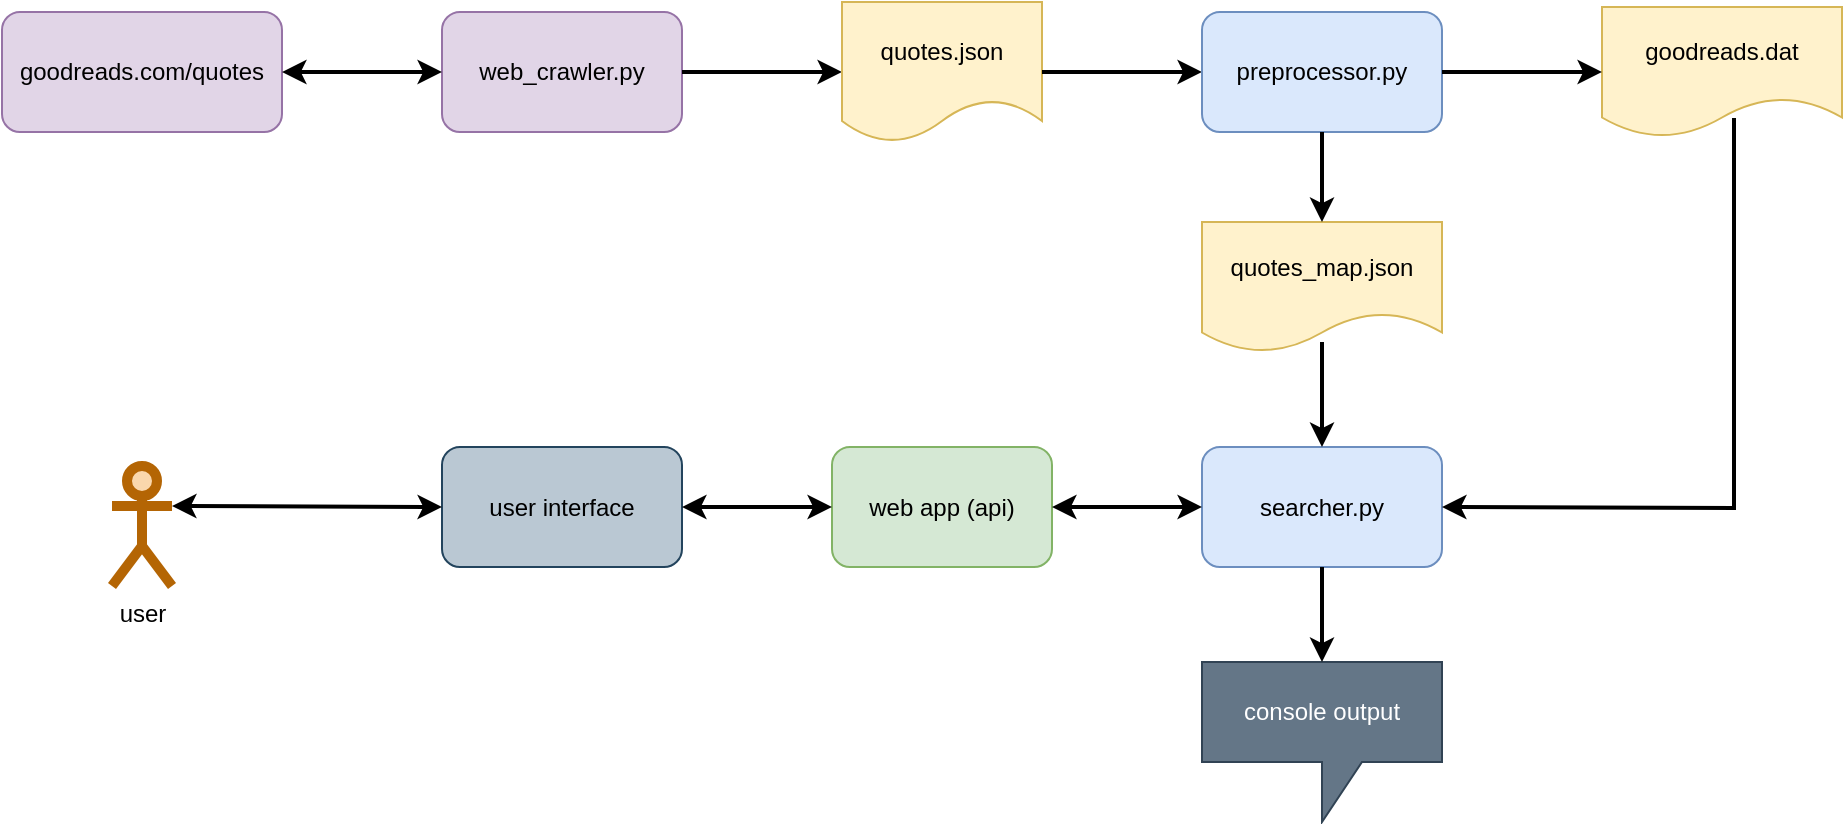 <mxfile version="22.1.3" type="github">
  <diagram name="Page-1" id="74e2e168-ea6b-b213-b513-2b3c1d86103e">
    <mxGraphModel dx="1434" dy="677" grid="1" gridSize="10" guides="1" tooltips="1" connect="1" arrows="1" fold="1" page="1" pageScale="1" pageWidth="1100" pageHeight="850" background="none" math="0" shadow="0">
      <root>
        <mxCell id="0" />
        <mxCell id="1" parent="0" />
        <mxCell id="rkafRUzsSuj0GO7JicqJ-1" value="web_crawler.py" style="rounded=1;whiteSpace=wrap;html=1;fillColor=#e1d5e7;strokeColor=#9673a6;" parent="1" vertex="1">
          <mxGeometry x="310" y="55" width="120" height="60" as="geometry" />
        </mxCell>
        <mxCell id="rkafRUzsSuj0GO7JicqJ-2" value="goodreads.com/quotes" style="rounded=1;whiteSpace=wrap;html=1;fillColor=#e1d5e7;strokeColor=#9673a6;" parent="1" vertex="1">
          <mxGeometry x="90" y="55" width="140" height="60" as="geometry" />
        </mxCell>
        <mxCell id="rkafRUzsSuj0GO7JicqJ-3" value="" style="endArrow=classic;startArrow=classic;html=1;rounded=0;entryX=0;entryY=0.5;entryDx=0;entryDy=0;exitX=1;exitY=0.5;exitDx=0;exitDy=0;strokeWidth=2;" parent="1" source="rkafRUzsSuj0GO7JicqJ-2" target="rkafRUzsSuj0GO7JicqJ-1" edge="1">
          <mxGeometry width="50" height="50" relative="1" as="geometry">
            <mxPoint x="200" y="305" as="sourcePoint" />
            <mxPoint x="250" y="255" as="targetPoint" />
          </mxGeometry>
        </mxCell>
        <mxCell id="rkafRUzsSuj0GO7JicqJ-4" value="" style="endArrow=classic;html=1;rounded=0;exitX=1;exitY=0.5;exitDx=0;exitDy=0;entryX=0;entryY=0.5;entryDx=0;entryDy=0;strokeWidth=2;" parent="1" source="rkafRUzsSuj0GO7JicqJ-1" target="rkafRUzsSuj0GO7JicqJ-6" edge="1">
          <mxGeometry width="50" height="50" relative="1" as="geometry">
            <mxPoint x="470" y="195" as="sourcePoint" />
            <mxPoint x="510" y="85" as="targetPoint" />
          </mxGeometry>
        </mxCell>
        <mxCell id="rkafRUzsSuj0GO7JicqJ-6" value="quotes.json" style="shape=document;whiteSpace=wrap;html=1;boundedLbl=1;fillColor=#fff2cc;strokeColor=#d6b656;" parent="1" vertex="1">
          <mxGeometry x="510" y="50" width="100" height="70" as="geometry" />
        </mxCell>
        <mxCell id="rkafRUzsSuj0GO7JicqJ-8" value="searcher.py" style="rounded=1;whiteSpace=wrap;html=1;fillColor=#dae8fc;strokeColor=#6c8ebf;" parent="1" vertex="1">
          <mxGeometry x="690" y="272.5" width="120" height="60" as="geometry" />
        </mxCell>
        <mxCell id="rkafRUzsSuj0GO7JicqJ-10" value="" style="endArrow=classic;html=1;rounded=0;entryX=0;entryY=0.5;entryDx=0;entryDy=0;exitX=1;exitY=0.5;exitDx=0;exitDy=0;strokeWidth=2;" parent="1" source="rkafRUzsSuj0GO7JicqJ-6" target="rkafRUzsSuj0GO7JicqJ-13" edge="1">
          <mxGeometry width="50" height="50" relative="1" as="geometry">
            <mxPoint x="560" y="125" as="sourcePoint" />
            <mxPoint x="680" y="155" as="targetPoint" />
          </mxGeometry>
        </mxCell>
        <mxCell id="rkafRUzsSuj0GO7JicqJ-13" value="preprocessor.py" style="rounded=1;whiteSpace=wrap;html=1;fillColor=#dae8fc;strokeColor=#6c8ebf;" parent="1" vertex="1">
          <mxGeometry x="690" y="55" width="120" height="60" as="geometry" />
        </mxCell>
        <mxCell id="rkafRUzsSuj0GO7JicqJ-14" value="quotes_map.json" style="shape=document;whiteSpace=wrap;html=1;boundedLbl=1;fillColor=#fff2cc;strokeColor=#d6b656;" parent="1" vertex="1">
          <mxGeometry x="690" y="160" width="120" height="65" as="geometry" />
        </mxCell>
        <mxCell id="rkafRUzsSuj0GO7JicqJ-15" value="" style="endArrow=classic;html=1;rounded=0;entryX=0.5;entryY=0;entryDx=0;entryDy=0;exitX=0.5;exitY=1;exitDx=0;exitDy=0;strokeWidth=2;" parent="1" source="rkafRUzsSuj0GO7JicqJ-13" target="rkafRUzsSuj0GO7JicqJ-14" edge="1">
          <mxGeometry width="50" height="50" relative="1" as="geometry">
            <mxPoint x="810" y="85.5" as="sourcePoint" />
            <mxPoint x="600" y="225" as="targetPoint" />
          </mxGeometry>
        </mxCell>
        <mxCell id="rkafRUzsSuj0GO7JicqJ-19" value="goodreads.dat" style="shape=document;whiteSpace=wrap;html=1;boundedLbl=1;fillColor=#fff2cc;strokeColor=#d6b656;" parent="1" vertex="1">
          <mxGeometry x="890" y="52.5" width="120" height="65" as="geometry" />
        </mxCell>
        <mxCell id="rkafRUzsSuj0GO7JicqJ-25" value="console output" style="shape=callout;whiteSpace=wrap;html=1;perimeter=calloutPerimeter;fillColor=#647687;fontColor=#ffffff;strokeColor=#314354;" parent="1" vertex="1">
          <mxGeometry x="690" y="380" width="120" height="80" as="geometry" />
        </mxCell>
        <mxCell id="rkafRUzsSuj0GO7JicqJ-29" value="user" style="shape=umlActor;verticalLabelPosition=bottom;verticalAlign=top;html=1;outlineConnect=0;strokeWidth=5;fillColor=#fad7ac;strokeColor=#b46504;" parent="1" vertex="1">
          <mxGeometry x="145" y="282" width="30" height="60" as="geometry" />
        </mxCell>
        <mxCell id="rkafRUzsSuj0GO7JicqJ-30" value="user interface" style="rounded=1;whiteSpace=wrap;html=1;fillColor=#bac8d3;strokeColor=#23445d;" parent="1" vertex="1">
          <mxGeometry x="310" y="272.5" width="120" height="60" as="geometry" />
        </mxCell>
        <mxCell id="rkafRUzsSuj0GO7JicqJ-31" value="web app (api)" style="rounded=1;whiteSpace=wrap;html=1;fillColor=#d5e8d4;strokeColor=#82b366;" parent="1" vertex="1">
          <mxGeometry x="505" y="272.5" width="110" height="60" as="geometry" />
        </mxCell>
        <mxCell id="rkafRUzsSuj0GO7JicqJ-34" value="" style="endArrow=classic;startArrow=classic;html=1;rounded=0;entryX=0;entryY=0.5;entryDx=0;entryDy=0;strokeWidth=2;exitX=1;exitY=0.333;exitDx=0;exitDy=0;exitPerimeter=0;" parent="1" source="rkafRUzsSuj0GO7JicqJ-29" target="rkafRUzsSuj0GO7JicqJ-30" edge="1">
          <mxGeometry width="50" height="50" relative="1" as="geometry">
            <mxPoint x="240" y="360" as="sourcePoint" />
            <mxPoint x="650" y="220" as="targetPoint" />
          </mxGeometry>
        </mxCell>
        <mxCell id="rkafRUzsSuj0GO7JicqJ-35" value="" style="endArrow=classic;startArrow=classic;html=1;rounded=0;exitX=1;exitY=0.5;exitDx=0;exitDy=0;entryX=0;entryY=0.5;entryDx=0;entryDy=0;strokeWidth=2;" parent="1" source="rkafRUzsSuj0GO7JicqJ-30" target="rkafRUzsSuj0GO7JicqJ-31" edge="1">
          <mxGeometry width="50" height="50" relative="1" as="geometry">
            <mxPoint x="600" y="270" as="sourcePoint" />
            <mxPoint x="650" y="220" as="targetPoint" />
          </mxGeometry>
        </mxCell>
        <mxCell id="jAOEh99814Zowm_ZMitO-2" value="" style="endArrow=classic;html=1;rounded=0;entryX=0;entryY=0.5;entryDx=0;entryDy=0;exitX=1;exitY=0.5;exitDx=0;exitDy=0;strokeWidth=2;" edge="1" parent="1" source="rkafRUzsSuj0GO7JicqJ-13" target="rkafRUzsSuj0GO7JicqJ-19">
          <mxGeometry width="50" height="50" relative="1" as="geometry">
            <mxPoint x="760" y="125" as="sourcePoint" />
            <mxPoint x="760" y="170" as="targetPoint" />
          </mxGeometry>
        </mxCell>
        <mxCell id="jAOEh99814Zowm_ZMitO-5" value="" style="endArrow=classic;html=1;rounded=0;entryX=0.5;entryY=0;entryDx=0;entryDy=0;strokeWidth=2;" edge="1" parent="1" target="rkafRUzsSuj0GO7JicqJ-8">
          <mxGeometry width="50" height="50" relative="1" as="geometry">
            <mxPoint x="750" y="220" as="sourcePoint" />
            <mxPoint x="790" y="200" as="targetPoint" />
          </mxGeometry>
        </mxCell>
        <mxCell id="jAOEh99814Zowm_ZMitO-8" value="" style="endArrow=classic;html=1;rounded=0;entryX=1;entryY=0.5;entryDx=0;entryDy=0;exitX=0;exitY=0.5;exitDx=0;exitDy=0;strokeWidth=2;startArrow=classic;startFill=1;" edge="1" parent="1" source="rkafRUzsSuj0GO7JicqJ-8" target="rkafRUzsSuj0GO7JicqJ-31">
          <mxGeometry width="50" height="50" relative="1" as="geometry">
            <mxPoint x="810" y="175" as="sourcePoint" />
            <mxPoint x="810" y="220" as="targetPoint" />
          </mxGeometry>
        </mxCell>
        <mxCell id="jAOEh99814Zowm_ZMitO-9" value="" style="endArrow=classic;html=1;rounded=0;entryX=0.5;entryY=0;entryDx=0;entryDy=0;exitX=0.5;exitY=1;exitDx=0;exitDy=0;strokeWidth=2;entryPerimeter=0;" edge="1" parent="1" source="rkafRUzsSuj0GO7JicqJ-8" target="rkafRUzsSuj0GO7JicqJ-25">
          <mxGeometry width="50" height="50" relative="1" as="geometry">
            <mxPoint x="820" y="185" as="sourcePoint" />
            <mxPoint x="820" y="230" as="targetPoint" />
          </mxGeometry>
        </mxCell>
        <mxCell id="jAOEh99814Zowm_ZMitO-11" value="" style="endArrow=classic;html=1;rounded=0;entryX=1;entryY=0.5;entryDx=0;entryDy=0;exitX=0.55;exitY=0.854;exitDx=0;exitDy=0;strokeWidth=2;exitPerimeter=0;" edge="1" parent="1" source="rkafRUzsSuj0GO7JicqJ-19" target="rkafRUzsSuj0GO7JicqJ-8">
          <mxGeometry width="50" height="50" relative="1" as="geometry">
            <mxPoint x="970" y="250" as="sourcePoint" />
            <mxPoint x="970" y="297" as="targetPoint" />
            <Array as="points">
              <mxPoint x="956" y="303" />
            </Array>
          </mxGeometry>
        </mxCell>
      </root>
    </mxGraphModel>
  </diagram>
</mxfile>
